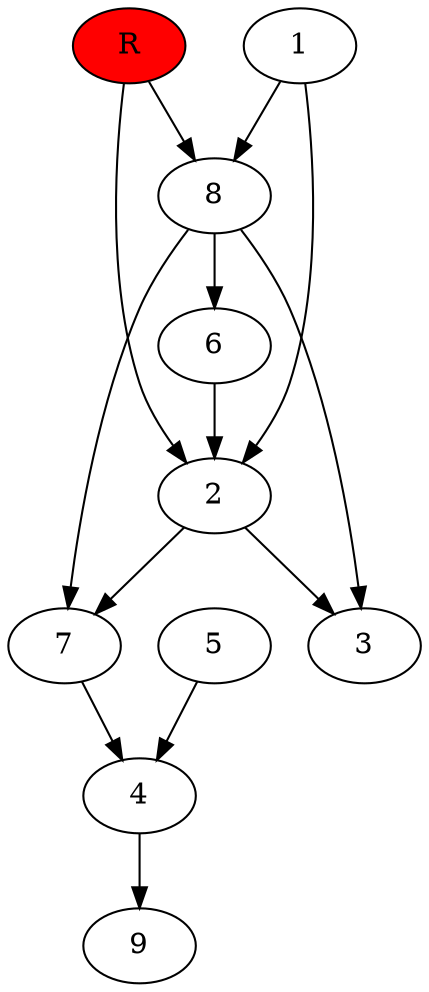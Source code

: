 digraph prb41196 {
	1
	2
	3
	4
	5
	6
	7
	8
	R [fillcolor="#ff0000" style=filled]
	1 -> 2
	1 -> 8
	2 -> 3
	2 -> 7
	4 -> 9
	5 -> 4
	6 -> 2
	7 -> 4
	8 -> 3
	8 -> 6
	8 -> 7
	R -> 2
	R -> 8
}
